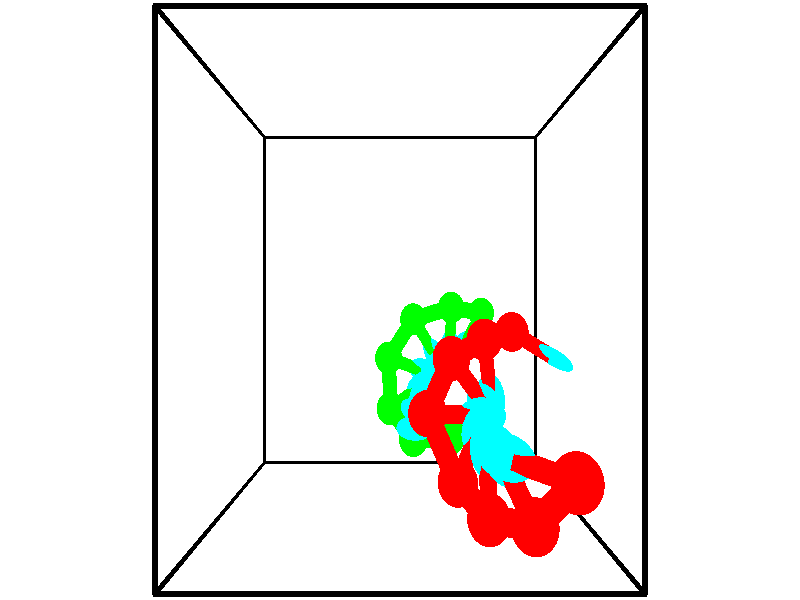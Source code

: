 // switches for output
#declare DRAW_BASES = 1; // possible values are 0, 1; only relevant for DNA ribbons
#declare DRAW_BASES_TYPE = 3; // possible values are 1, 2, 3; only relevant for DNA ribbons
#declare DRAW_FOG = 0; // set to 1 to enable fog

#include "colors.inc"

#include "transforms.inc"
background { rgb <1, 1, 1>}

#default {
   normal{
       ripples 0.25
       frequency 0.20
       turbulence 0.2
       lambda 5
   }
	finish {
		phong 0.1
		phong_size 40.
	}
}

// original window dimensions: 1024x640


// camera settings

camera {
	sky <-0, 1, 0>
	up <-0, 1, 0>
	right 1.6 * <1, 0, 0>
	location <2.5, 2.5, 11.1562>
	look_at <2.5, 2.5, 2.5>
	direction <0, 0, -8.6562>
	angle 67.0682
}


# declare cpy_camera_pos = <2.5, 2.5, 11.1562>;
# if (DRAW_FOG = 1)
fog {
	fog_type 2
	up vnormalize(cpy_camera_pos)
	color rgbt<1,1,1,0.3>
	distance 1e-5
	fog_alt 3e-3
	fog_offset 4
}
# end


// LIGHTS

# declare lum = 6;
global_settings {
	ambient_light rgb lum * <0.05, 0.05, 0.05>
	max_trace_level 15
}# declare cpy_direct_light_amount = 0.25;
light_source
{	1000 * <-1, -1, 1>,
	rgb lum * cpy_direct_light_amount
	parallel
}

light_source
{	1000 * <1, 1, -1>,
	rgb lum * cpy_direct_light_amount
	parallel
}

// strand 0

// nucleotide -1

// particle -1
sphere {
	<4.191057, 2.097446, 2.016992> 0.250000
	pigment { color rgbt <1,0,0,0> }
	no_shadow
}
cylinder {
	<4.531628, 1.918098, 2.125832>,  <4.735970, 1.810490, 2.191135>, 0.100000
	pigment { color rgbt <1,0,0,0> }
	no_shadow
}
cylinder {
	<4.531628, 1.918098, 2.125832>,  <4.191057, 2.097446, 2.016992>, 0.100000
	pigment { color rgbt <1,0,0,0> }
	no_shadow
}

// particle -1
sphere {
	<4.531628, 1.918098, 2.125832> 0.100000
	pigment { color rgbt <1,0,0,0> }
	no_shadow
}
sphere {
	0, 1
	scale<0.080000,0.200000,0.300000>
	matrix <-0.519495, -0.792282, 0.320023,
		0.072092, -0.413830, -0.907495,
		0.851427, -0.448368, 0.272100,
		4.787056, 1.783588, 2.207462>
	pigment { color rgbt <0,1,1,0> }
	no_shadow
}
cylinder {
	<3.694465, 2.030833, 2.595364>,  <4.191057, 2.097446, 2.016992>, 0.130000
	pigment { color rgbt <1,0,0,0> }
	no_shadow
}

// nucleotide -1

// particle -1
sphere {
	<3.694465, 2.030833, 2.595364> 0.250000
	pigment { color rgbt <1,0,0,0> }
	no_shadow
}
cylinder {
	<3.742672, 1.634262, 2.615562>,  <3.771596, 1.396320, 2.627681>, 0.100000
	pigment { color rgbt <1,0,0,0> }
	no_shadow
}
cylinder {
	<3.742672, 1.634262, 2.615562>,  <3.694465, 2.030833, 2.595364>, 0.100000
	pigment { color rgbt <1,0,0,0> }
	no_shadow
}

// particle -1
sphere {
	<3.742672, 1.634262, 2.615562> 0.100000
	pigment { color rgbt <1,0,0,0> }
	no_shadow
}
sphere {
	0, 1
	scale<0.080000,0.200000,0.300000>
	matrix <-0.171783, 0.029272, 0.984700,
		-0.977735, -0.127348, -0.166782,
		0.120518, -0.991426, 0.050496,
		3.778827, 1.336834, 2.630711>
	pigment { color rgbt <0,1,1,0> }
	no_shadow
}
cylinder {
	<3.184038, 1.850359, 3.120089>,  <3.694465, 2.030833, 2.595364>, 0.130000
	pigment { color rgbt <1,0,0,0> }
	no_shadow
}

// nucleotide -1

// particle -1
sphere {
	<3.184038, 1.850359, 3.120089> 0.250000
	pigment { color rgbt <1,0,0,0> }
	no_shadow
}
cylinder {
	<3.446819, 1.548874, 3.112846>,  <3.604488, 1.367983, 3.108501>, 0.100000
	pigment { color rgbt <1,0,0,0> }
	no_shadow
}
cylinder {
	<3.446819, 1.548874, 3.112846>,  <3.184038, 1.850359, 3.120089>, 0.100000
	pigment { color rgbt <1,0,0,0> }
	no_shadow
}

// particle -1
sphere {
	<3.446819, 1.548874, 3.112846> 0.100000
	pigment { color rgbt <1,0,0,0> }
	no_shadow
}
sphere {
	0, 1
	scale<0.080000,0.200000,0.300000>
	matrix <-0.112791, -0.122001, 0.986100,
		-0.745446, -0.645780, -0.165162,
		0.656954, -0.753713, -0.018107,
		3.643905, 1.322760, 3.107414>
	pigment { color rgbt <0,1,1,0> }
	no_shadow
}
cylinder {
	<2.854663, 1.281207, 3.376301>,  <3.184038, 1.850359, 3.120089>, 0.130000
	pigment { color rgbt <1,0,0,0> }
	no_shadow
}

// nucleotide -1

// particle -1
sphere {
	<2.854663, 1.281207, 3.376301> 0.250000
	pigment { color rgbt <1,0,0,0> }
	no_shadow
}
cylinder {
	<3.252239, 1.275055, 3.419838>,  <3.490785, 1.271363, 3.445960>, 0.100000
	pigment { color rgbt <1,0,0,0> }
	no_shadow
}
cylinder {
	<3.252239, 1.275055, 3.419838>,  <2.854663, 1.281207, 3.376301>, 0.100000
	pigment { color rgbt <1,0,0,0> }
	no_shadow
}

// particle -1
sphere {
	<3.252239, 1.275055, 3.419838> 0.100000
	pigment { color rgbt <1,0,0,0> }
	no_shadow
}
sphere {
	0, 1
	scale<0.080000,0.200000,0.300000>
	matrix <-0.109911, -0.153839, 0.981964,
		0.001643, -0.987976, -0.154597,
		0.993940, -0.015378, 0.108842,
		3.550421, 1.270441, 3.452491>
	pigment { color rgbt <0,1,1,0> }
	no_shadow
}
cylinder {
	<3.220574, 0.599090, 3.623442>,  <2.854663, 1.281207, 3.376301>, 0.130000
	pigment { color rgbt <1,0,0,0> }
	no_shadow
}

// nucleotide -1

// particle -1
sphere {
	<3.220574, 0.599090, 3.623442> 0.250000
	pigment { color rgbt <1,0,0,0> }
	no_shadow
}
cylinder {
	<3.358028, 0.949615, 3.758492>,  <3.440501, 1.159931, 3.839521>, 0.100000
	pigment { color rgbt <1,0,0,0> }
	no_shadow
}
cylinder {
	<3.358028, 0.949615, 3.758492>,  <3.220574, 0.599090, 3.623442>, 0.100000
	pigment { color rgbt <1,0,0,0> }
	no_shadow
}

// particle -1
sphere {
	<3.358028, 0.949615, 3.758492> 0.100000
	pigment { color rgbt <1,0,0,0> }
	no_shadow
}
sphere {
	0, 1
	scale<0.080000,0.200000,0.300000>
	matrix <-0.103791, -0.321876, 0.941076,
		0.933350, -0.358429, -0.019655,
		0.343635, 0.876313, 0.337624,
		3.461119, 1.212509, 3.859779>
	pigment { color rgbt <0,1,1,0> }
	no_shadow
}
cylinder {
	<3.521004, 0.401665, 4.236074>,  <3.220574, 0.599090, 3.623442>, 0.130000
	pigment { color rgbt <1,0,0,0> }
	no_shadow
}

// nucleotide -1

// particle -1
sphere {
	<3.521004, 0.401665, 4.236074> 0.250000
	pigment { color rgbt <1,0,0,0> }
	no_shadow
}
cylinder {
	<3.506618, 0.800308, 4.265686>,  <3.497987, 1.039494, 4.283453>, 0.100000
	pigment { color rgbt <1,0,0,0> }
	no_shadow
}
cylinder {
	<3.506618, 0.800308, 4.265686>,  <3.521004, 0.401665, 4.236074>, 0.100000
	pigment { color rgbt <1,0,0,0> }
	no_shadow
}

// particle -1
sphere {
	<3.506618, 0.800308, 4.265686> 0.100000
	pigment { color rgbt <1,0,0,0> }
	no_shadow
}
sphere {
	0, 1
	scale<0.080000,0.200000,0.300000>
	matrix <-0.037025, -0.075354, 0.996469,
		0.998667, 0.033096, 0.039610,
		-0.035964, 0.996607, 0.074029,
		3.495829, 1.099290, 4.287895>
	pigment { color rgbt <0,1,1,0> }
	no_shadow
}
cylinder {
	<3.906216, 0.528629, 4.860794>,  <3.521004, 0.401665, 4.236074>, 0.130000
	pigment { color rgbt <1,0,0,0> }
	no_shadow
}

// nucleotide -1

// particle -1
sphere {
	<3.906216, 0.528629, 4.860794> 0.250000
	pigment { color rgbt <1,0,0,0> }
	no_shadow
}
cylinder {
	<3.711445, 0.877335, 4.839142>,  <3.594582, 1.086558, 4.826151>, 0.100000
	pigment { color rgbt <1,0,0,0> }
	no_shadow
}
cylinder {
	<3.711445, 0.877335, 4.839142>,  <3.906216, 0.528629, 4.860794>, 0.100000
	pigment { color rgbt <1,0,0,0> }
	no_shadow
}

// particle -1
sphere {
	<3.711445, 0.877335, 4.839142> 0.100000
	pigment { color rgbt <1,0,0,0> }
	no_shadow
}
sphere {
	0, 1
	scale<0.080000,0.200000,0.300000>
	matrix <-0.185079, -0.042415, 0.981808,
		0.853608, 0.488088, 0.181998,
		-0.486928, 0.871763, -0.054129,
		3.565367, 1.138864, 4.822903>
	pigment { color rgbt <0,1,1,0> }
	no_shadow
}
cylinder {
	<4.206210, 1.032082, 5.345306>,  <3.906216, 0.528629, 4.860794>, 0.130000
	pigment { color rgbt <1,0,0,0> }
	no_shadow
}

// nucleotide -1

// particle -1
sphere {
	<4.206210, 1.032082, 5.345306> 0.250000
	pigment { color rgbt <1,0,0,0> }
	no_shadow
}
cylinder {
	<3.824947, 1.136963, 5.284981>,  <3.596190, 1.199891, 5.248785>, 0.100000
	pigment { color rgbt <1,0,0,0> }
	no_shadow
}
cylinder {
	<3.824947, 1.136963, 5.284981>,  <4.206210, 1.032082, 5.345306>, 0.100000
	pigment { color rgbt <1,0,0,0> }
	no_shadow
}

// particle -1
sphere {
	<3.824947, 1.136963, 5.284981> 0.100000
	pigment { color rgbt <1,0,0,0> }
	no_shadow
}
sphere {
	0, 1
	scale<0.080000,0.200000,0.300000>
	matrix <-0.177555, -0.081342, 0.980743,
		0.244885, 0.961579, 0.124087,
		-0.953156, 0.262202, -0.150814,
		3.539001, 1.215623, 5.239737>
	pigment { color rgbt <0,1,1,0> }
	no_shadow
}
// strand 1

// nucleotide -1

// particle -1
sphere {
	<3.414833, 0.882646, 1.824092> 0.250000
	pigment { color rgbt <0,1,0,0> }
	no_shadow
}
cylinder {
	<3.027269, 0.846634, 1.731911>,  <2.794731, 0.825027, 1.676602>, 0.100000
	pigment { color rgbt <0,1,0,0> }
	no_shadow
}
cylinder {
	<3.027269, 0.846634, 1.731911>,  <3.414833, 0.882646, 1.824092>, 0.100000
	pigment { color rgbt <0,1,0,0> }
	no_shadow
}

// particle -1
sphere {
	<3.027269, 0.846634, 1.731911> 0.100000
	pigment { color rgbt <0,1,0,0> }
	no_shadow
}
sphere {
	0, 1
	scale<0.080000,0.200000,0.300000>
	matrix <0.157909, 0.492040, -0.856132,
		0.190469, -0.865905, -0.462526,
		-0.968910, -0.090030, -0.230452,
		2.736596, 0.819625, 1.662775>
	pigment { color rgbt <0,1,1,0> }
	no_shadow
}
cylinder {
	<3.325124, 0.586469, 1.082935>,  <3.414833, 0.882646, 1.824092>, 0.130000
	pigment { color rgbt <0,1,0,0> }
	no_shadow
}

// nucleotide -1

// particle -1
sphere {
	<3.325124, 0.586469, 1.082935> 0.250000
	pigment { color rgbt <0,1,0,0> }
	no_shadow
}
cylinder {
	<3.010841, 0.804047, 1.200775>,  <2.822272, 0.934593, 1.271479>, 0.100000
	pigment { color rgbt <0,1,0,0> }
	no_shadow
}
cylinder {
	<3.010841, 0.804047, 1.200775>,  <3.325124, 0.586469, 1.082935>, 0.100000
	pigment { color rgbt <0,1,0,0> }
	no_shadow
}

// particle -1
sphere {
	<3.010841, 0.804047, 1.200775> 0.100000
	pigment { color rgbt <0,1,0,0> }
	no_shadow
}
sphere {
	0, 1
	scale<0.080000,0.200000,0.300000>
	matrix <0.095408, 0.577097, -0.811084,
		-0.611198, -0.609167, -0.505325,
		-0.785707, 0.543945, 0.294601,
		2.775129, 0.967230, 1.289155>
	pigment { color rgbt <0,1,1,0> }
	no_shadow
}
cylinder {
	<2.731653, 0.475740, 0.641681>,  <3.325124, 0.586469, 1.082935>, 0.130000
	pigment { color rgbt <0,1,0,0> }
	no_shadow
}

// nucleotide -1

// particle -1
sphere {
	<2.731653, 0.475740, 0.641681> 0.250000
	pigment { color rgbt <0,1,0,0> }
	no_shadow
}
cylinder {
	<2.803518, 0.834488, 0.803345>,  <2.846637, 1.049737, 0.900343>, 0.100000
	pigment { color rgbt <0,1,0,0> }
	no_shadow
}
cylinder {
	<2.803518, 0.834488, 0.803345>,  <2.731653, 0.475740, 0.641681>, 0.100000
	pigment { color rgbt <0,1,0,0> }
	no_shadow
}

// particle -1
sphere {
	<2.803518, 0.834488, 0.803345> 0.100000
	pigment { color rgbt <0,1,0,0> }
	no_shadow
}
sphere {
	0, 1
	scale<0.080000,0.200000,0.300000>
	matrix <0.139164, 0.383542, -0.912978,
		-0.973835, 0.220272, -0.055904,
		0.179662, 0.896870, 0.404161,
		2.857417, 1.103549, 0.924593>
	pigment { color rgbt <0,1,1,0> }
	no_shadow
}
cylinder {
	<2.330926, 0.871480, 0.284830>,  <2.731653, 0.475740, 0.641681>, 0.130000
	pigment { color rgbt <0,1,0,0> }
	no_shadow
}

// nucleotide -1

// particle -1
sphere {
	<2.330926, 0.871480, 0.284830> 0.250000
	pigment { color rgbt <0,1,0,0> }
	no_shadow
}
cylinder {
	<2.648464, 1.081696, 0.407219>,  <2.838987, 1.207825, 0.480652>, 0.100000
	pigment { color rgbt <0,1,0,0> }
	no_shadow
}
cylinder {
	<2.648464, 1.081696, 0.407219>,  <2.330926, 0.871480, 0.284830>, 0.100000
	pigment { color rgbt <0,1,0,0> }
	no_shadow
}

// particle -1
sphere {
	<2.648464, 1.081696, 0.407219> 0.100000
	pigment { color rgbt <0,1,0,0> }
	no_shadow
}
sphere {
	0, 1
	scale<0.080000,0.200000,0.300000>
	matrix <0.164563, 0.298720, -0.940045,
		-0.585431, 0.796602, 0.150653,
		0.793845, 0.525540, 0.305971,
		2.886618, 1.239357, 0.499010>
	pigment { color rgbt <0,1,1,0> }
	no_shadow
}
cylinder {
	<2.290869, 1.608579, -0.004930>,  <2.330926, 0.871480, 0.284830>, 0.130000
	pigment { color rgbt <0,1,0,0> }
	no_shadow
}

// nucleotide -1

// particle -1
sphere {
	<2.290869, 1.608579, -0.004930> 0.250000
	pigment { color rgbt <0,1,0,0> }
	no_shadow
}
cylinder {
	<2.668196, 1.495102, 0.063972>,  <2.894592, 1.427016, 0.105314>, 0.100000
	pigment { color rgbt <0,1,0,0> }
	no_shadow
}
cylinder {
	<2.668196, 1.495102, 0.063972>,  <2.290869, 1.608579, -0.004930>, 0.100000
	pigment { color rgbt <0,1,0,0> }
	no_shadow
}

// particle -1
sphere {
	<2.668196, 1.495102, 0.063972> 0.100000
	pigment { color rgbt <0,1,0,0> }
	no_shadow
}
sphere {
	0, 1
	scale<0.080000,0.200000,0.300000>
	matrix <0.250737, 0.269111, -0.929898,
		0.217449, 0.920379, 0.324989,
		0.943317, -0.283692, 0.172255,
		2.951191, 1.409994, 0.115649>
	pigment { color rgbt <0,1,1,0> }
	no_shadow
}
cylinder {
	<2.753320, 2.197420, -0.282726>,  <2.290869, 1.608579, -0.004930>, 0.130000
	pigment { color rgbt <0,1,0,0> }
	no_shadow
}

// nucleotide -1

// particle -1
sphere {
	<2.753320, 2.197420, -0.282726> 0.250000
	pigment { color rgbt <0,1,0,0> }
	no_shadow
}
cylinder {
	<2.989912, 1.876495, -0.250603>,  <3.131867, 1.683941, -0.231329>, 0.100000
	pigment { color rgbt <0,1,0,0> }
	no_shadow
}
cylinder {
	<2.989912, 1.876495, -0.250603>,  <2.753320, 2.197420, -0.282726>, 0.100000
	pigment { color rgbt <0,1,0,0> }
	no_shadow
}

// particle -1
sphere {
	<2.989912, 1.876495, -0.250603> 0.100000
	pigment { color rgbt <0,1,0,0> }
	no_shadow
}
sphere {
	0, 1
	scale<0.080000,0.200000,0.300000>
	matrix <0.443183, 0.240277, -0.863629,
		0.673603, 0.546410, 0.497689,
		0.591479, -0.802311, 0.080308,
		3.167356, 1.635802, -0.226510>
	pigment { color rgbt <0,1,1,0> }
	no_shadow
}
cylinder {
	<3.474534, 2.380176, -0.361434>,  <2.753320, 2.197420, -0.282726>, 0.130000
	pigment { color rgbt <0,1,0,0> }
	no_shadow
}

// nucleotide -1

// particle -1
sphere {
	<3.474534, 2.380176, -0.361434> 0.250000
	pigment { color rgbt <0,1,0,0> }
	no_shadow
}
cylinder {
	<3.476404, 2.002975, -0.494537>,  <3.477526, 1.776655, -0.574399>, 0.100000
	pigment { color rgbt <0,1,0,0> }
	no_shadow
}
cylinder {
	<3.476404, 2.002975, -0.494537>,  <3.474534, 2.380176, -0.361434>, 0.100000
	pigment { color rgbt <0,1,0,0> }
	no_shadow
}

// particle -1
sphere {
	<3.476404, 2.002975, -0.494537> 0.100000
	pigment { color rgbt <0,1,0,0> }
	no_shadow
}
sphere {
	0, 1
	scale<0.080000,0.200000,0.300000>
	matrix <0.417348, 0.304235, -0.856307,
		0.908735, -0.134872, 0.394982,
		0.004675, -0.943001, -0.332758,
		3.477807, 1.720075, -0.594365>
	pigment { color rgbt <0,1,1,0> }
	no_shadow
}
cylinder {
	<4.098320, 2.286527, -0.741536>,  <3.474534, 2.380176, -0.361434>, 0.130000
	pigment { color rgbt <0,1,0,0> }
	no_shadow
}

// nucleotide -1

// particle -1
sphere {
	<4.098320, 2.286527, -0.741536> 0.250000
	pigment { color rgbt <0,1,0,0> }
	no_shadow
}
cylinder {
	<3.907379, 1.958908, -0.868843>,  <3.792814, 1.762336, -0.945227>, 0.100000
	pigment { color rgbt <0,1,0,0> }
	no_shadow
}
cylinder {
	<3.907379, 1.958908, -0.868843>,  <4.098320, 2.286527, -0.741536>, 0.100000
	pigment { color rgbt <0,1,0,0> }
	no_shadow
}

// particle -1
sphere {
	<3.907379, 1.958908, -0.868843> 0.100000
	pigment { color rgbt <0,1,0,0> }
	no_shadow
}
sphere {
	0, 1
	scale<0.080000,0.200000,0.300000>
	matrix <0.448755, 0.084174, -0.889682,
		0.755482, -0.567516, 0.327371,
		-0.477352, -0.819048, -0.318268,
		3.764174, 1.713194, -0.964323>
	pigment { color rgbt <0,1,1,0> }
	no_shadow
}
// box output
cylinder {
	<0.000000, 0.000000, 0.000000>,  <5.000000, 0.000000, 0.000000>, 0.025000
	pigment { color rgbt <0,0,0,0> }
	no_shadow
}
cylinder {
	<0.000000, 0.000000, 0.000000>,  <0.000000, 5.000000, 0.000000>, 0.025000
	pigment { color rgbt <0,0,0,0> }
	no_shadow
}
cylinder {
	<0.000000, 0.000000, 0.000000>,  <0.000000, 0.000000, 5.000000>, 0.025000
	pigment { color rgbt <0,0,0,0> }
	no_shadow
}
cylinder {
	<5.000000, 5.000000, 5.000000>,  <0.000000, 5.000000, 5.000000>, 0.025000
	pigment { color rgbt <0,0,0,0> }
	no_shadow
}
cylinder {
	<5.000000, 5.000000, 5.000000>,  <5.000000, 0.000000, 5.000000>, 0.025000
	pigment { color rgbt <0,0,0,0> }
	no_shadow
}
cylinder {
	<5.000000, 5.000000, 5.000000>,  <5.000000, 5.000000, 0.000000>, 0.025000
	pigment { color rgbt <0,0,0,0> }
	no_shadow
}
cylinder {
	<0.000000, 0.000000, 5.000000>,  <0.000000, 5.000000, 5.000000>, 0.025000
	pigment { color rgbt <0,0,0,0> }
	no_shadow
}
cylinder {
	<0.000000, 0.000000, 5.000000>,  <5.000000, 0.000000, 5.000000>, 0.025000
	pigment { color rgbt <0,0,0,0> }
	no_shadow
}
cylinder {
	<5.000000, 5.000000, 0.000000>,  <0.000000, 5.000000, 0.000000>, 0.025000
	pigment { color rgbt <0,0,0,0> }
	no_shadow
}
cylinder {
	<5.000000, 5.000000, 0.000000>,  <5.000000, 0.000000, 0.000000>, 0.025000
	pigment { color rgbt <0,0,0,0> }
	no_shadow
}
cylinder {
	<5.000000, 0.000000, 5.000000>,  <5.000000, 0.000000, 0.000000>, 0.025000
	pigment { color rgbt <0,0,0,0> }
	no_shadow
}
cylinder {
	<0.000000, 5.000000, 0.000000>,  <0.000000, 5.000000, 5.000000>, 0.025000
	pigment { color rgbt <0,0,0,0> }
	no_shadow
}
// end of box output
